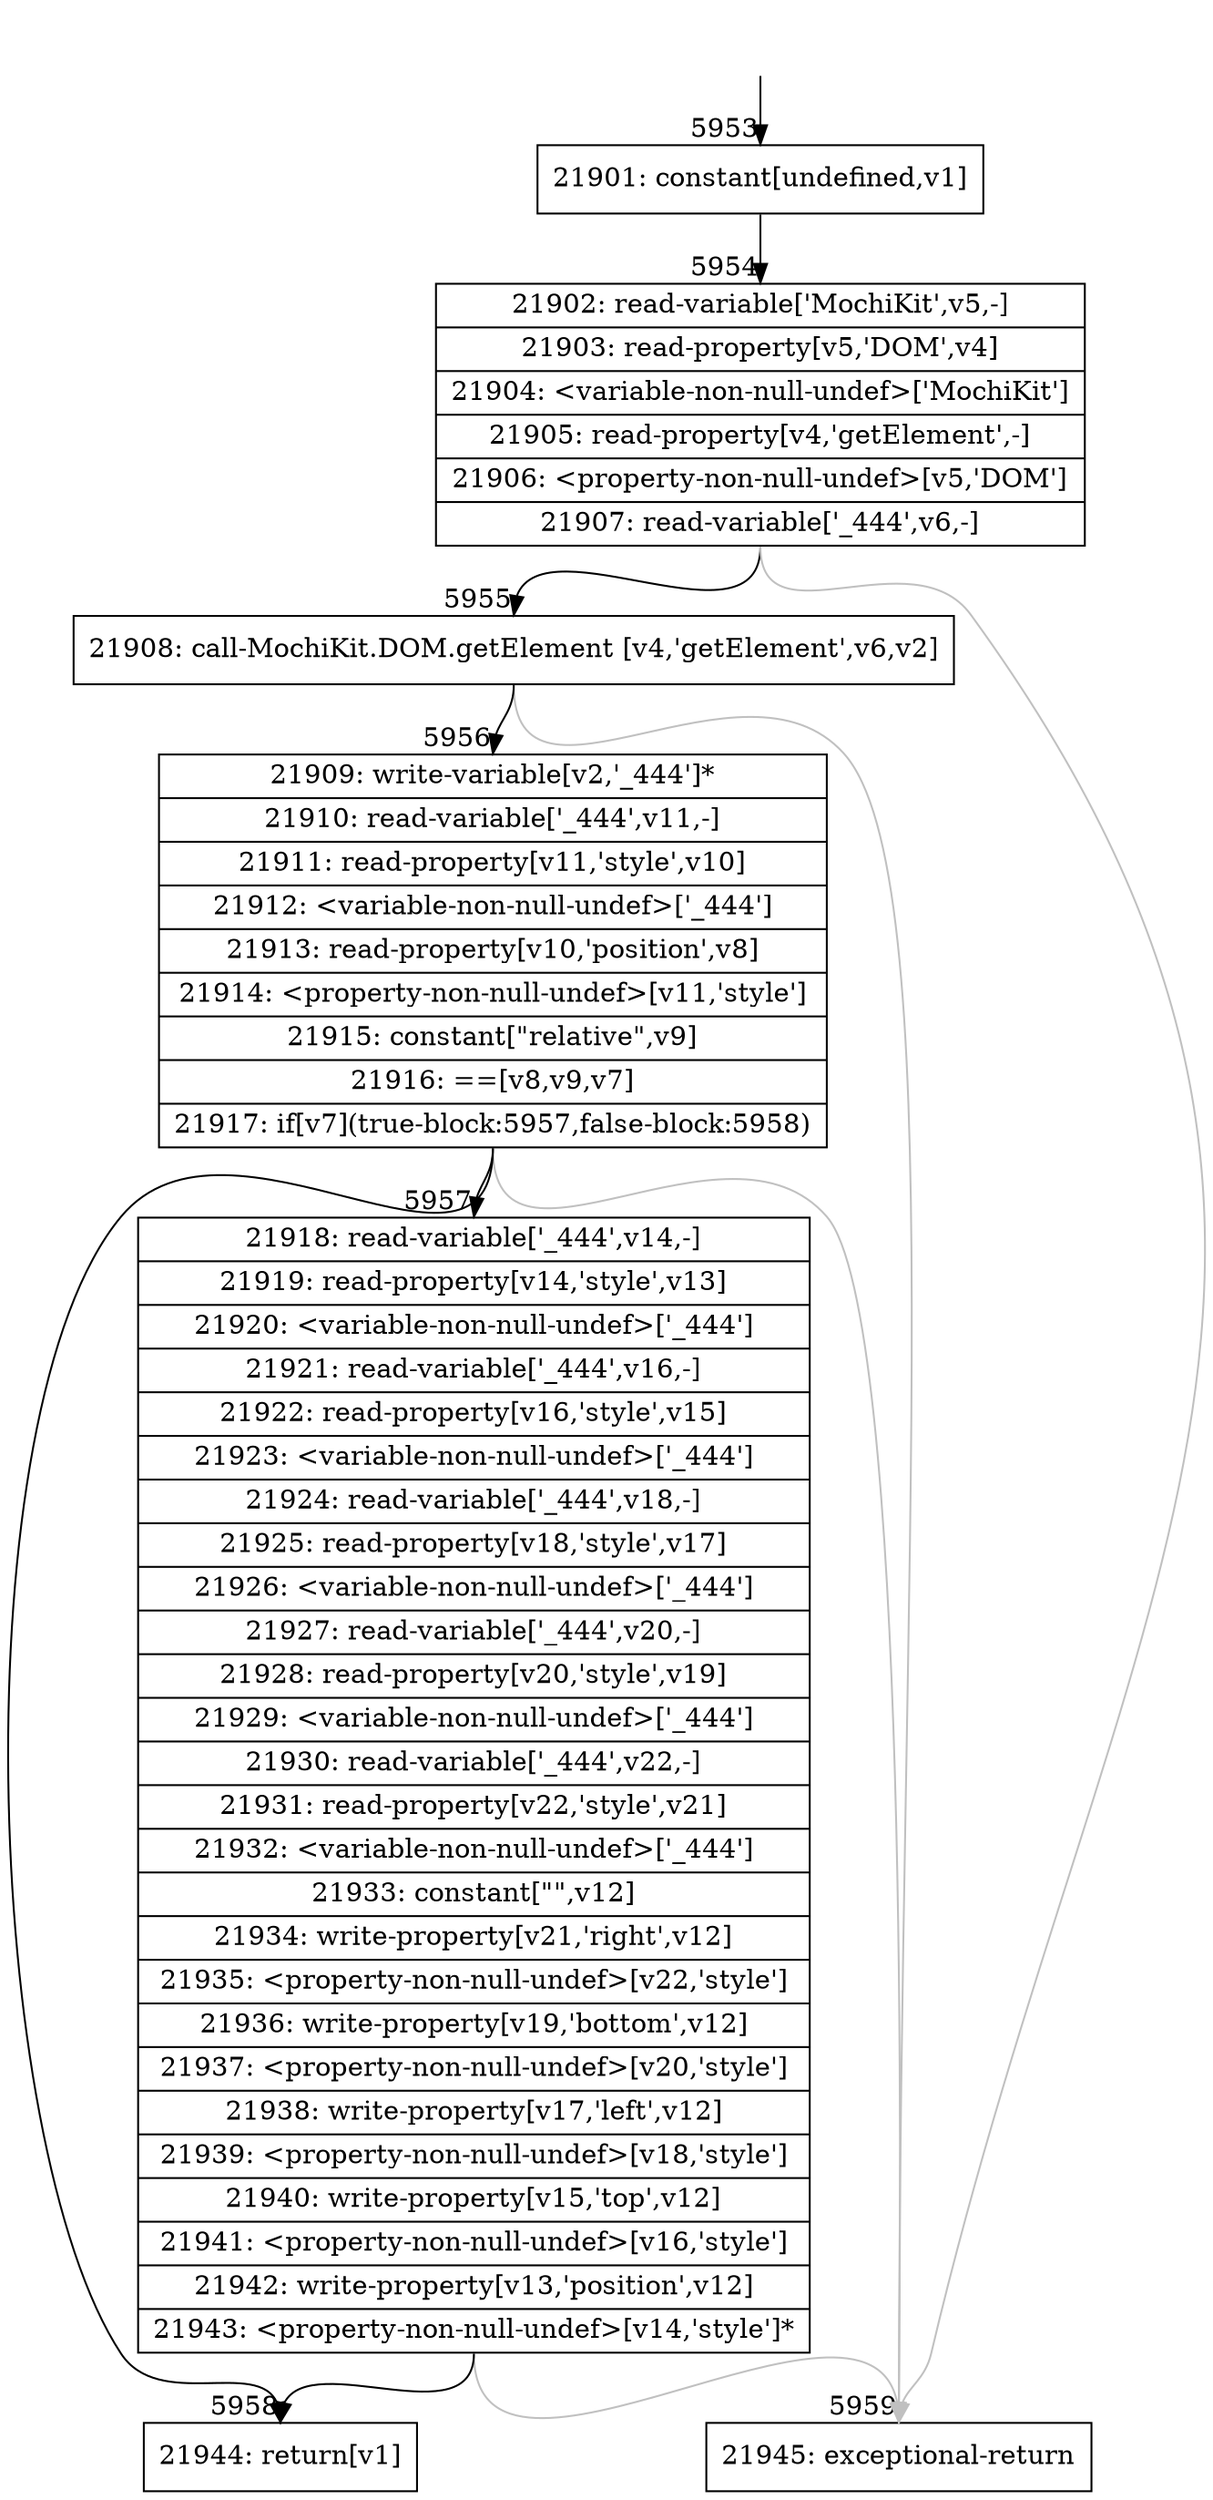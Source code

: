 digraph {
rankdir="TD"
BB_entry403[shape=none,label=""];
BB_entry403 -> BB5953 [tailport=s, headport=n, headlabel="    5953"]
BB5953 [shape=record label="{21901: constant[undefined,v1]}" ] 
BB5953 -> BB5954 [tailport=s, headport=n, headlabel="      5954"]
BB5954 [shape=record label="{21902: read-variable['MochiKit',v5,-]|21903: read-property[v5,'DOM',v4]|21904: \<variable-non-null-undef\>['MochiKit']|21905: read-property[v4,'getElement',-]|21906: \<property-non-null-undef\>[v5,'DOM']|21907: read-variable['_444',v6,-]}" ] 
BB5954 -> BB5955 [tailport=s, headport=n, headlabel="      5955"]
BB5954 -> BB5959 [tailport=s, headport=n, color=gray, headlabel="      5959"]
BB5955 [shape=record label="{21908: call-MochiKit.DOM.getElement [v4,'getElement',v6,v2]}" ] 
BB5955 -> BB5956 [tailport=s, headport=n, headlabel="      5956"]
BB5955 -> BB5959 [tailport=s, headport=n, color=gray]
BB5956 [shape=record label="{21909: write-variable[v2,'_444']*|21910: read-variable['_444',v11,-]|21911: read-property[v11,'style',v10]|21912: \<variable-non-null-undef\>['_444']|21913: read-property[v10,'position',v8]|21914: \<property-non-null-undef\>[v11,'style']|21915: constant[\"relative\",v9]|21916: ==[v8,v9,v7]|21917: if[v7](true-block:5957,false-block:5958)}" ] 
BB5956 -> BB5957 [tailport=s, headport=n, headlabel="      5957"]
BB5956 -> BB5958 [tailport=s, headport=n, headlabel="      5958"]
BB5956 -> BB5959 [tailport=s, headport=n, color=gray]
BB5957 [shape=record label="{21918: read-variable['_444',v14,-]|21919: read-property[v14,'style',v13]|21920: \<variable-non-null-undef\>['_444']|21921: read-variable['_444',v16,-]|21922: read-property[v16,'style',v15]|21923: \<variable-non-null-undef\>['_444']|21924: read-variable['_444',v18,-]|21925: read-property[v18,'style',v17]|21926: \<variable-non-null-undef\>['_444']|21927: read-variable['_444',v20,-]|21928: read-property[v20,'style',v19]|21929: \<variable-non-null-undef\>['_444']|21930: read-variable['_444',v22,-]|21931: read-property[v22,'style',v21]|21932: \<variable-non-null-undef\>['_444']|21933: constant[\"\",v12]|21934: write-property[v21,'right',v12]|21935: \<property-non-null-undef\>[v22,'style']|21936: write-property[v19,'bottom',v12]|21937: \<property-non-null-undef\>[v20,'style']|21938: write-property[v17,'left',v12]|21939: \<property-non-null-undef\>[v18,'style']|21940: write-property[v15,'top',v12]|21941: \<property-non-null-undef\>[v16,'style']|21942: write-property[v13,'position',v12]|21943: \<property-non-null-undef\>[v14,'style']*}" ] 
BB5957 -> BB5958 [tailport=s, headport=n]
BB5957 -> BB5959 [tailport=s, headport=n, color=gray]
BB5958 [shape=record label="{21944: return[v1]}" ] 
BB5959 [shape=record label="{21945: exceptional-return}" ] 
//#$~ 4170
}
